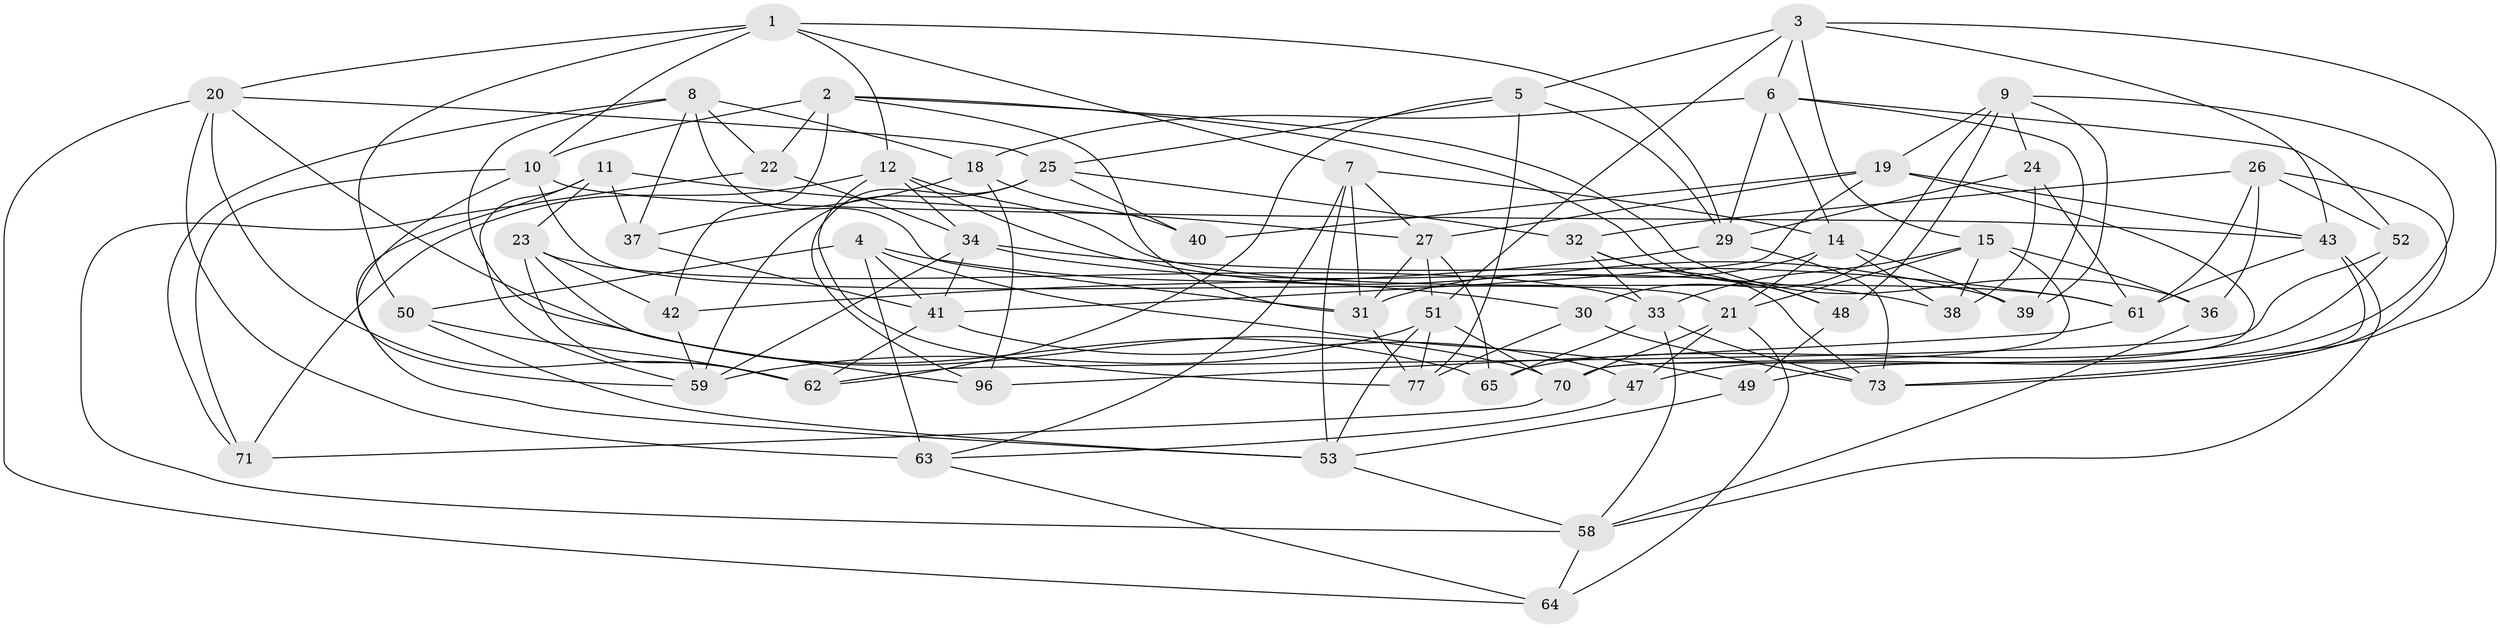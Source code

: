 // Generated by graph-tools (version 1.1) at 2025/24/03/03/25 07:24:30]
// undirected, 57 vertices, 148 edges
graph export_dot {
graph [start="1"]
  node [color=gray90,style=filled];
  1 [super="+66"];
  2 [super="+54"];
  3 [super="+88"];
  4 [super="+16"];
  5 [super="+76"];
  6 [super="+80"];
  7 [super="+13"];
  8 [super="+91"];
  9 [super="+46"];
  10 [super="+83"];
  11 [super="+82"];
  12 [super="+69"];
  14 [super="+17"];
  15 [super="+75"];
  18 [super="+35"];
  19 [super="+28"];
  20 [super="+68"];
  21 [super="+84"];
  22;
  23 [super="+57"];
  24;
  25 [super="+55"];
  26 [super="+86"];
  27 [super="+79"];
  29 [super="+74"];
  30;
  31 [super="+78"];
  32 [super="+87"];
  33 [super="+95"];
  34 [super="+45"];
  36;
  37;
  38;
  39;
  40;
  41 [super="+72"];
  42;
  43 [super="+44"];
  47;
  48;
  49;
  50;
  51 [super="+56"];
  52;
  53 [super="+92"];
  58 [super="+60"];
  59 [super="+89"];
  61 [super="+67"];
  62 [super="+85"];
  63 [super="+90"];
  64;
  65;
  70 [super="+81"];
  71;
  73 [super="+94"];
  77 [super="+93"];
  96;
  1 -- 29;
  1 -- 10;
  1 -- 20;
  1 -- 50;
  1 -- 12;
  1 -- 7;
  2 -- 36;
  2 -- 48;
  2 -- 31;
  2 -- 10;
  2 -- 42;
  2 -- 22;
  3 -- 49;
  3 -- 5;
  3 -- 15;
  3 -- 51;
  3 -- 6;
  3 -- 43;
  4 -- 41;
  4 -- 49;
  4 -- 50;
  4 -- 30;
  4 -- 63 [weight=2];
  5 -- 77 [weight=2];
  5 -- 29;
  5 -- 25;
  5 -- 62;
  6 -- 14;
  6 -- 52;
  6 -- 18;
  6 -- 39;
  6 -- 29;
  7 -- 63;
  7 -- 14;
  7 -- 27;
  7 -- 31;
  7 -- 53;
  8 -- 37;
  8 -- 71;
  8 -- 22;
  8 -- 65;
  8 -- 18;
  8 -- 31;
  9 -- 30;
  9 -- 47;
  9 -- 24;
  9 -- 48;
  9 -- 39;
  9 -- 19;
  10 -- 71;
  10 -- 43;
  10 -- 59;
  10 -- 21;
  11 -- 27;
  11 -- 37;
  11 -- 23 [weight=2];
  11 -- 59;
  11 -- 53;
  12 -- 71;
  12 -- 61;
  12 -- 34;
  12 -- 77;
  12 -- 39;
  14 -- 38;
  14 -- 39;
  14 -- 31;
  14 -- 21;
  15 -- 38;
  15 -- 36;
  15 -- 70;
  15 -- 33;
  15 -- 21;
  18 -- 37;
  18 -- 40 [weight=2];
  18 -- 96;
  19 -- 40;
  19 -- 43;
  19 -- 70;
  19 -- 27;
  19 -- 41;
  20 -- 25;
  20 -- 64;
  20 -- 70;
  20 -- 62;
  20 -- 63;
  21 -- 64;
  21 -- 47;
  21 -- 70;
  22 -- 58;
  22 -- 34;
  23 -- 33;
  23 -- 96;
  23 -- 42;
  23 -- 62;
  24 -- 38;
  24 -- 29;
  24 -- 61;
  25 -- 40;
  25 -- 59;
  25 -- 32;
  25 -- 96;
  26 -- 61;
  26 -- 36;
  26 -- 32 [weight=2];
  26 -- 73;
  26 -- 52;
  27 -- 65;
  27 -- 51;
  27 -- 31;
  29 -- 73;
  29 -- 42;
  30 -- 77;
  30 -- 73;
  31 -- 77;
  32 -- 33;
  32 -- 73;
  32 -- 48;
  33 -- 65;
  33 -- 58;
  33 -- 73;
  34 -- 38;
  34 -- 41;
  34 -- 59;
  34 -- 61;
  36 -- 58;
  37 -- 41;
  41 -- 62;
  41 -- 47;
  42 -- 59;
  43 -- 73;
  43 -- 61;
  43 -- 58;
  47 -- 63;
  48 -- 49;
  49 -- 53;
  50 -- 62;
  50 -- 53;
  51 -- 59;
  51 -- 53;
  51 -- 70;
  51 -- 77;
  52 -- 65;
  52 -- 62;
  53 -- 58;
  58 -- 64;
  61 -- 96;
  63 -- 64;
  70 -- 71;
}
